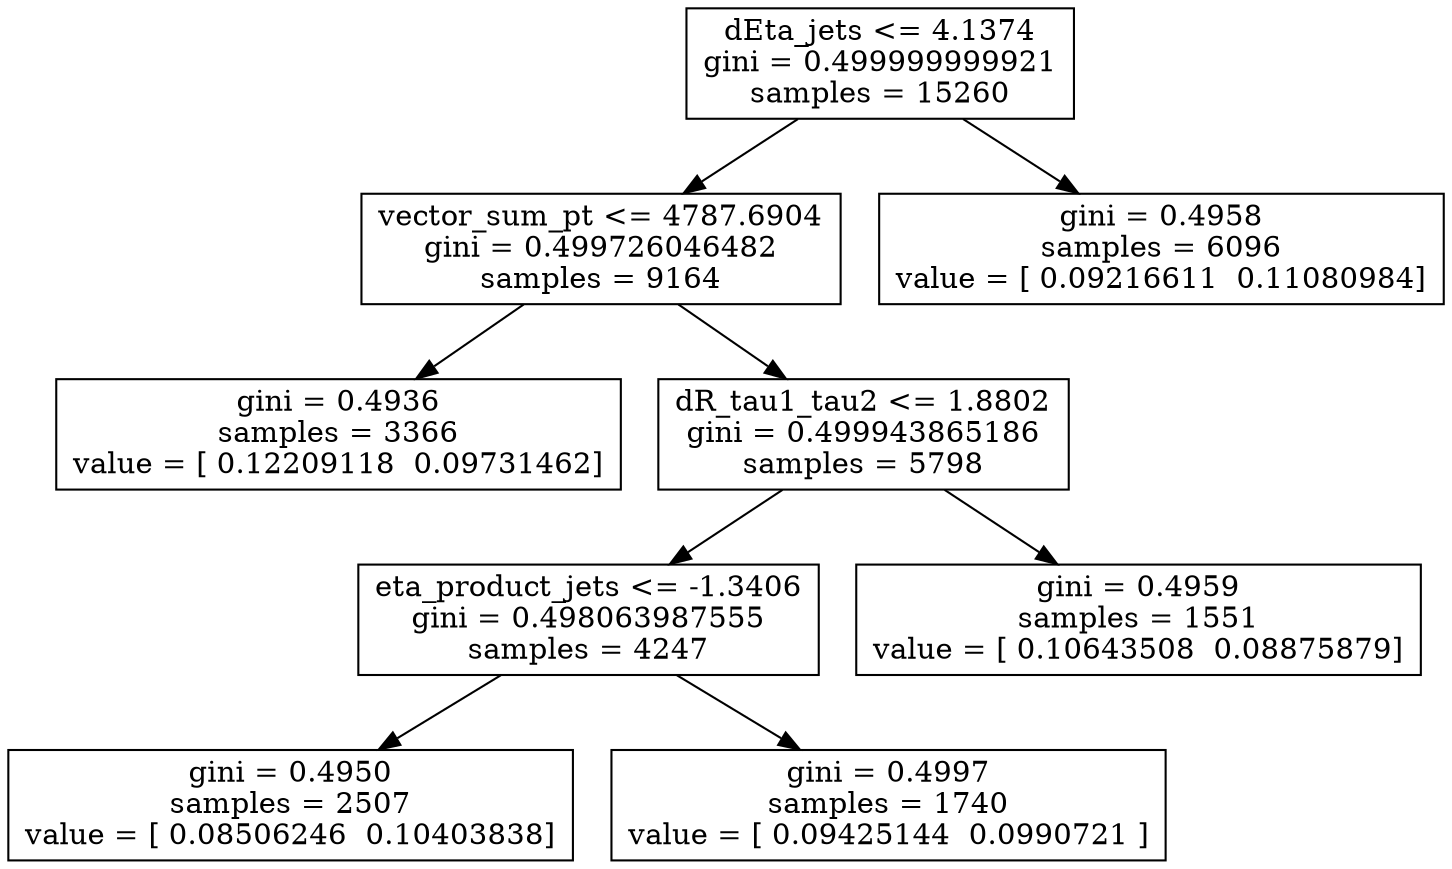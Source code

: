 digraph Tree {
0 [label="dEta_jets <= 4.1374\ngini = 0.499999999921\nsamples = 15260", shape="box"] ;
1 [label="vector_sum_pt <= 4787.6904\ngini = 0.499726046482\nsamples = 9164", shape="box"] ;
0 -> 1 ;
2 [label="gini = 0.4936\nsamples = 3366\nvalue = [ 0.12209118  0.09731462]", shape="box"] ;
1 -> 2 ;
3 [label="dR_tau1_tau2 <= 1.8802\ngini = 0.499943865186\nsamples = 5798", shape="box"] ;
1 -> 3 ;
4 [label="eta_product_jets <= -1.3406\ngini = 0.498063987555\nsamples = 4247", shape="box"] ;
3 -> 4 ;
5 [label="gini = 0.4950\nsamples = 2507\nvalue = [ 0.08506246  0.10403838]", shape="box"] ;
4 -> 5 ;
6 [label="gini = 0.4997\nsamples = 1740\nvalue = [ 0.09425144  0.0990721 ]", shape="box"] ;
4 -> 6 ;
7 [label="gini = 0.4959\nsamples = 1551\nvalue = [ 0.10643508  0.08875879]", shape="box"] ;
3 -> 7 ;
8 [label="gini = 0.4958\nsamples = 6096\nvalue = [ 0.09216611  0.11080984]", shape="box"] ;
0 -> 8 ;
}